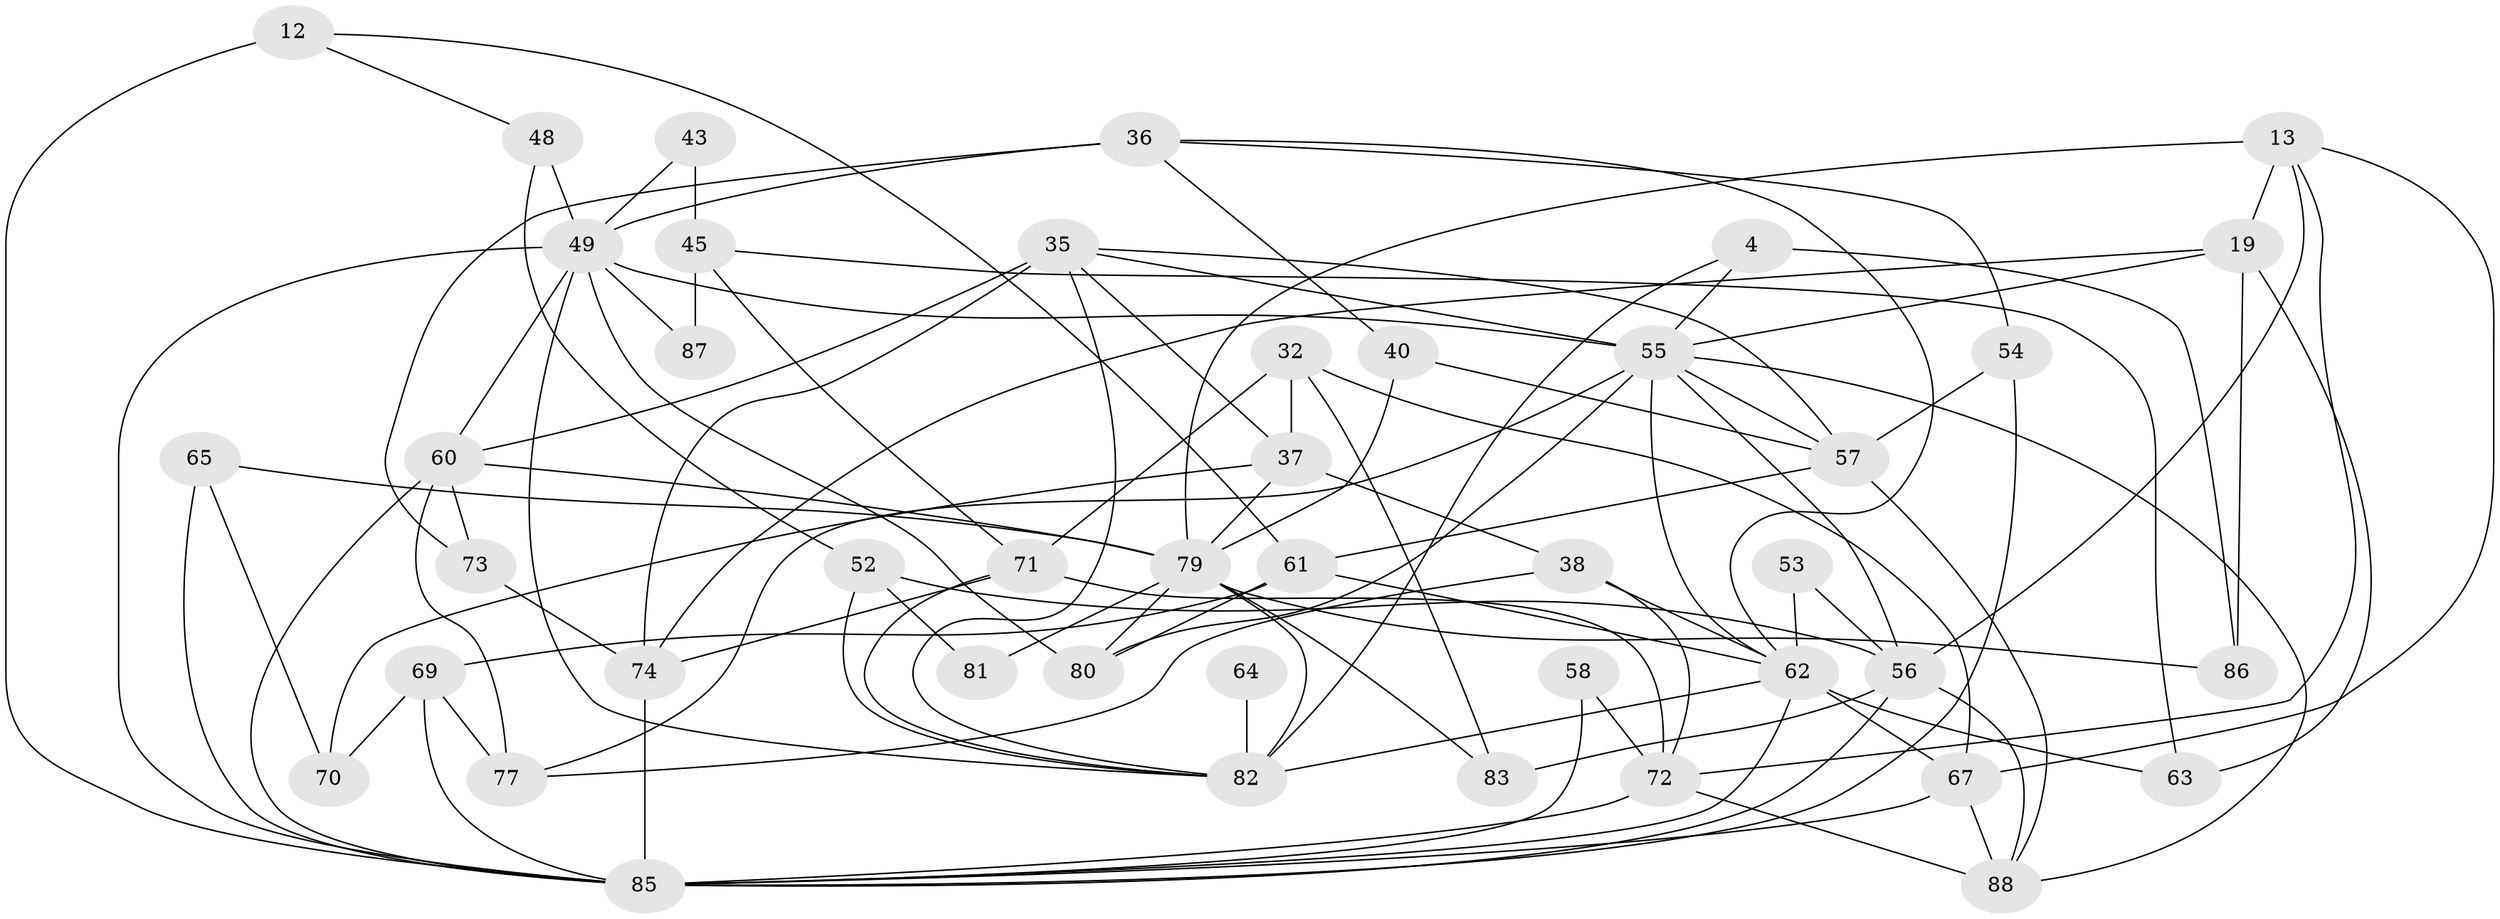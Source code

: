 // original degree distribution, {3: 0.375, 4: 0.22727272727272727, 5: 0.1590909090909091, 2: 0.09090909090909091, 7: 0.06818181818181818, 6: 0.06818181818181818, 9: 0.011363636363636364}
// Generated by graph-tools (version 1.1) at 2025/49/03/09/25 04:49:52]
// undirected, 44 vertices, 103 edges
graph export_dot {
graph [start="1"]
  node [color=gray90,style=filled];
  4;
  12;
  13 [super="+10"];
  19 [super="+6"];
  32;
  35 [super="+23"];
  36 [super="+28"];
  37;
  38;
  40;
  43;
  45 [super="+11"];
  48;
  49 [super="+26+41"];
  52;
  53;
  54;
  55 [super="+51"];
  56 [super="+21+44"];
  57 [super="+29"];
  58;
  60;
  61 [super="+20"];
  62 [super="+47+33+14"];
  63;
  64;
  65;
  67 [super="+22+34"];
  69 [super="+30"];
  70 [super="+31"];
  71 [super="+5"];
  72 [super="+50"];
  73 [super="+27"];
  74 [super="+9"];
  77 [super="+15"];
  79 [super="+8+18"];
  80 [super="+78"];
  81;
  82 [super="+46"];
  83;
  85 [super="+2+17+59+75+84"];
  86 [super="+3"];
  87;
  88 [super="+7+76"];
  4 -- 86 [weight=2];
  4 -- 82;
  4 -- 55;
  12 -- 48;
  12 -- 61;
  12 -- 85 [weight=2];
  13 -- 56;
  13 -- 72;
  13 -- 19 [weight=2];
  13 -- 79;
  13 -- 67;
  19 -- 63;
  19 -- 86;
  19 -- 74;
  19 -- 55;
  32 -- 83;
  32 -- 37;
  32 -- 71;
  32 -- 67;
  35 -- 60;
  35 -- 82;
  35 -- 37;
  35 -- 57 [weight=2];
  35 -- 74;
  35 -- 55;
  36 -- 62;
  36 -- 40;
  36 -- 49;
  36 -- 54;
  36 -- 73;
  37 -- 38;
  37 -- 70;
  37 -- 79;
  38 -- 72;
  38 -- 62 [weight=2];
  38 -- 77;
  40 -- 57;
  40 -- 79;
  43 -- 45 [weight=2];
  43 -- 49;
  45 -- 87 [weight=2];
  45 -- 63;
  45 -- 71;
  48 -- 49 [weight=2];
  48 -- 52;
  49 -- 82;
  49 -- 87 [weight=2];
  49 -- 85 [weight=6];
  49 -- 60;
  49 -- 80;
  49 -- 55;
  52 -- 81;
  52 -- 82 [weight=2];
  52 -- 56;
  53 -- 56;
  53 -- 62;
  54 -- 57;
  54 -- 85;
  55 -- 57;
  55 -- 62 [weight=2];
  55 -- 77;
  55 -- 80;
  55 -- 88;
  55 -- 56;
  56 -- 88;
  56 -- 85 [weight=2];
  56 -- 83;
  57 -- 88;
  57 -- 61;
  58 -- 72 [weight=2];
  58 -- 85;
  60 -- 73;
  60 -- 77 [weight=2];
  60 -- 79;
  60 -- 85;
  61 -- 69;
  61 -- 80;
  61 -- 62;
  62 -- 82;
  62 -- 63;
  62 -- 85 [weight=4];
  62 -- 67;
  64 -- 82 [weight=2];
  65 -- 79;
  65 -- 70 [weight=2];
  65 -- 85;
  67 -- 88 [weight=2];
  67 -- 85;
  69 -- 77;
  69 -- 70;
  69 -- 85;
  71 -- 82;
  71 -- 72;
  71 -- 74;
  72 -- 88;
  72 -- 85 [weight=2];
  73 -- 74;
  74 -- 85;
  79 -- 82 [weight=2];
  79 -- 83;
  79 -- 86;
  79 -- 81;
  79 -- 80 [weight=2];
}
